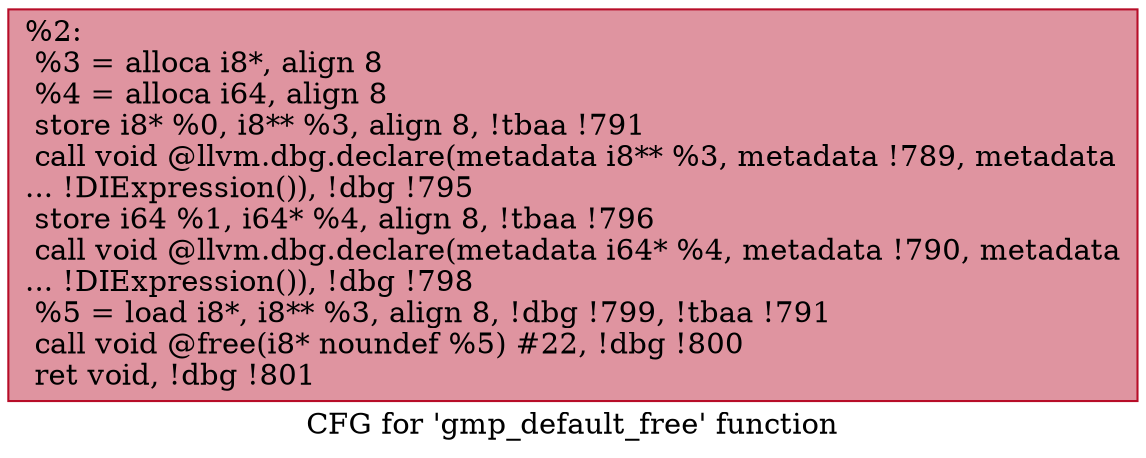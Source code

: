 digraph "CFG for 'gmp_default_free' function" {
	label="CFG for 'gmp_default_free' function";

	Node0x2558c30 [shape=record,color="#b70d28ff", style=filled, fillcolor="#b70d2870",label="{%2:\l  %3 = alloca i8*, align 8\l  %4 = alloca i64, align 8\l  store i8* %0, i8** %3, align 8, !tbaa !791\l  call void @llvm.dbg.declare(metadata i8** %3, metadata !789, metadata\l... !DIExpression()), !dbg !795\l  store i64 %1, i64* %4, align 8, !tbaa !796\l  call void @llvm.dbg.declare(metadata i64* %4, metadata !790, metadata\l... !DIExpression()), !dbg !798\l  %5 = load i8*, i8** %3, align 8, !dbg !799, !tbaa !791\l  call void @free(i8* noundef %5) #22, !dbg !800\l  ret void, !dbg !801\l}"];
}
